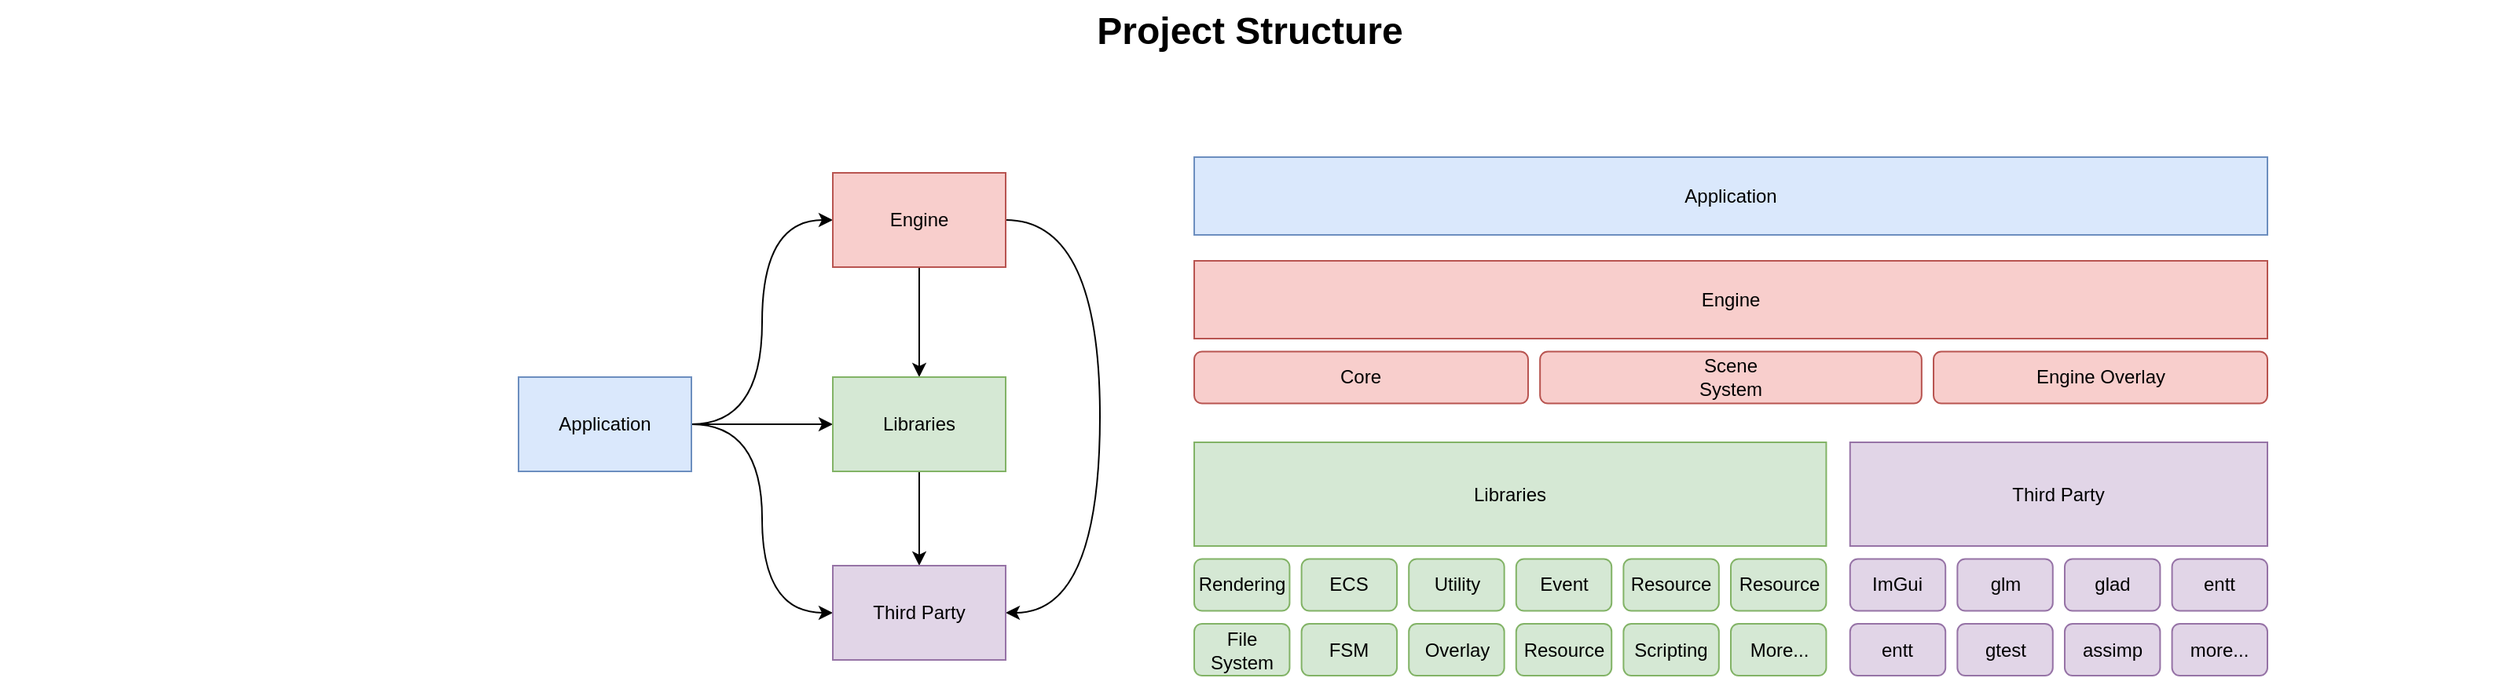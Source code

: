 <mxfile version="24.6.4" type="device">
  <diagram name="Page-1" id="74b105a0-9070-1c63-61bc-23e55f88626e">
    <mxGraphModel dx="2074" dy="1098" grid="1" gridSize="10" guides="1" tooltips="1" connect="1" arrows="1" fold="1" page="1" pageScale="1.5" pageWidth="1169" pageHeight="826" background="none" math="0" shadow="0">
      <root>
        <mxCell id="0" style=";html=1;" />
        <mxCell id="1" style=";html=1;" parent="0" />
        <mxCell id="10b056a9c633e61c-30" value="Project Structure" style="text;strokeColor=none;fillColor=none;html=1;fontSize=24;fontStyle=1;verticalAlign=middle;align=center;" parent="1" vertex="1">
          <mxGeometry x="80" y="40" width="1590" height="40" as="geometry" />
        </mxCell>
        <mxCell id="GYM799d0MkWp4n8T0PLx-40" style="edgeStyle=orthogonalEdgeStyle;rounded=0;orthogonalLoop=1;jettySize=auto;html=1;entryX=0;entryY=0.5;entryDx=0;entryDy=0;curved=1;" edge="1" parent="1" source="GYM799d0MkWp4n8T0PLx-36" target="GYM799d0MkWp4n8T0PLx-37">
          <mxGeometry relative="1" as="geometry" />
        </mxCell>
        <mxCell id="GYM799d0MkWp4n8T0PLx-41" style="edgeStyle=orthogonalEdgeStyle;rounded=0;orthogonalLoop=1;jettySize=auto;html=1;curved=1;" edge="1" parent="1" source="GYM799d0MkWp4n8T0PLx-36" target="GYM799d0MkWp4n8T0PLx-38">
          <mxGeometry relative="1" as="geometry" />
        </mxCell>
        <mxCell id="GYM799d0MkWp4n8T0PLx-42" style="edgeStyle=orthogonalEdgeStyle;rounded=0;orthogonalLoop=1;jettySize=auto;html=1;entryX=0;entryY=0.5;entryDx=0;entryDy=0;curved=1;" edge="1" parent="1" source="GYM799d0MkWp4n8T0PLx-36" target="GYM799d0MkWp4n8T0PLx-39">
          <mxGeometry relative="1" as="geometry" />
        </mxCell>
        <mxCell id="GYM799d0MkWp4n8T0PLx-36" value="Application" style="whiteSpace=wrap;html=1;fillColor=#dae8fc;strokeColor=#6c8ebf;" vertex="1" parent="1">
          <mxGeometry x="410" y="280" width="110" height="60" as="geometry" />
        </mxCell>
        <mxCell id="GYM799d0MkWp4n8T0PLx-44" style="edgeStyle=orthogonalEdgeStyle;rounded=0;orthogonalLoop=1;jettySize=auto;html=1;" edge="1" parent="1" source="GYM799d0MkWp4n8T0PLx-37" target="GYM799d0MkWp4n8T0PLx-38">
          <mxGeometry relative="1" as="geometry" />
        </mxCell>
        <mxCell id="GYM799d0MkWp4n8T0PLx-45" style="edgeStyle=orthogonalEdgeStyle;rounded=0;orthogonalLoop=1;jettySize=auto;html=1;entryX=1;entryY=0.5;entryDx=0;entryDy=0;curved=1;exitX=1;exitY=0.5;exitDx=0;exitDy=0;" edge="1" parent="1" source="GYM799d0MkWp4n8T0PLx-37" target="GYM799d0MkWp4n8T0PLx-39">
          <mxGeometry relative="1" as="geometry">
            <Array as="points">
              <mxPoint x="780" y="180" />
              <mxPoint x="780" y="430" />
            </Array>
          </mxGeometry>
        </mxCell>
        <mxCell id="GYM799d0MkWp4n8T0PLx-37" value="Engine" style="whiteSpace=wrap;html=1;fillColor=#f8cecc;strokeColor=#b85450;" vertex="1" parent="1">
          <mxGeometry x="610" y="150" width="110" height="60" as="geometry" />
        </mxCell>
        <mxCell id="GYM799d0MkWp4n8T0PLx-43" style="edgeStyle=orthogonalEdgeStyle;rounded=0;orthogonalLoop=1;jettySize=auto;html=1;entryX=0.5;entryY=0;entryDx=0;entryDy=0;" edge="1" parent="1" source="GYM799d0MkWp4n8T0PLx-38" target="GYM799d0MkWp4n8T0PLx-39">
          <mxGeometry relative="1" as="geometry" />
        </mxCell>
        <mxCell id="GYM799d0MkWp4n8T0PLx-38" value="Libraries" style="whiteSpace=wrap;html=1;fillColor=#d5e8d4;strokeColor=#82b366;" vertex="1" parent="1">
          <mxGeometry x="610" y="280" width="110" height="60" as="geometry" />
        </mxCell>
        <mxCell id="GYM799d0MkWp4n8T0PLx-39" value="Third Party" style="whiteSpace=wrap;html=1;fillColor=#e1d5e7;strokeColor=#9673a6;" vertex="1" parent="1">
          <mxGeometry x="610" y="400" width="110" height="60" as="geometry" />
        </mxCell>
        <mxCell id="GYM799d0MkWp4n8T0PLx-47" value="" style="group" vertex="1" connectable="0" parent="1">
          <mxGeometry x="840" y="140" width="683" height="330" as="geometry" />
        </mxCell>
        <mxCell id="GYM799d0MkWp4n8T0PLx-5" value="Libraries" style="whiteSpace=wrap;html=1;fillColor=#d5e8d4;strokeColor=#82b366;" vertex="1" parent="GYM799d0MkWp4n8T0PLx-47">
          <mxGeometry y="181.5" width="402.211" height="66" as="geometry" />
        </mxCell>
        <mxCell id="GYM799d0MkWp4n8T0PLx-6" value="Engine" style="whiteSpace=wrap;html=1;fillColor=#f8cecc;strokeColor=#b85450;" vertex="1" parent="GYM799d0MkWp4n8T0PLx-47">
          <mxGeometry y="66" width="683" height="49.5" as="geometry" />
        </mxCell>
        <mxCell id="GYM799d0MkWp4n8T0PLx-9" value="Rendering" style="rounded=1;whiteSpace=wrap;html=1;fillColor=#d5e8d4;strokeColor=#82b366;" vertex="1" parent="GYM799d0MkWp4n8T0PLx-47">
          <mxGeometry y="255.75" width="60.711" height="33" as="geometry" />
        </mxCell>
        <mxCell id="GYM799d0MkWp4n8T0PLx-10" value="ECS" style="rounded=1;whiteSpace=wrap;html=1;fillColor=#d5e8d4;strokeColor=#82b366;" vertex="1" parent="GYM799d0MkWp4n8T0PLx-47">
          <mxGeometry x="68.3" y="255.75" width="60.711" height="33" as="geometry" />
        </mxCell>
        <mxCell id="GYM799d0MkWp4n8T0PLx-11" value="Utility" style="rounded=1;whiteSpace=wrap;html=1;fillColor=#d5e8d4;strokeColor=#82b366;" vertex="1" parent="GYM799d0MkWp4n8T0PLx-47">
          <mxGeometry x="136.6" y="255.75" width="60.711" height="33" as="geometry" />
        </mxCell>
        <mxCell id="GYM799d0MkWp4n8T0PLx-12" value="Event" style="rounded=1;whiteSpace=wrap;html=1;fillColor=#d5e8d4;strokeColor=#82b366;" vertex="1" parent="GYM799d0MkWp4n8T0PLx-47">
          <mxGeometry x="204.9" y="255.75" width="60.711" height="33" as="geometry" />
        </mxCell>
        <mxCell id="GYM799d0MkWp4n8T0PLx-13" value="File System" style="rounded=1;whiteSpace=wrap;html=1;fillColor=#d5e8d4;strokeColor=#82b366;" vertex="1" parent="GYM799d0MkWp4n8T0PLx-47">
          <mxGeometry y="297" width="60.711" height="33" as="geometry" />
        </mxCell>
        <mxCell id="GYM799d0MkWp4n8T0PLx-14" value="FSM" style="rounded=1;whiteSpace=wrap;html=1;fillColor=#d5e8d4;strokeColor=#82b366;" vertex="1" parent="GYM799d0MkWp4n8T0PLx-47">
          <mxGeometry x="68.3" y="297" width="60.711" height="33" as="geometry" />
        </mxCell>
        <mxCell id="GYM799d0MkWp4n8T0PLx-15" value="Overlay" style="rounded=1;whiteSpace=wrap;html=1;fillColor=#d5e8d4;strokeColor=#82b366;" vertex="1" parent="GYM799d0MkWp4n8T0PLx-47">
          <mxGeometry x="136.6" y="297" width="60.711" height="33" as="geometry" />
        </mxCell>
        <mxCell id="GYM799d0MkWp4n8T0PLx-16" value="Resource" style="rounded=1;whiteSpace=wrap;html=1;fillColor=#d5e8d4;strokeColor=#82b366;" vertex="1" parent="GYM799d0MkWp4n8T0PLx-47">
          <mxGeometry x="204.9" y="297" width="60.711" height="33" as="geometry" />
        </mxCell>
        <mxCell id="GYM799d0MkWp4n8T0PLx-17" value="Resource" style="rounded=1;whiteSpace=wrap;html=1;fillColor=#d5e8d4;strokeColor=#82b366;" vertex="1" parent="GYM799d0MkWp4n8T0PLx-47">
          <mxGeometry x="273.2" y="255.75" width="60.711" height="33" as="geometry" />
        </mxCell>
        <mxCell id="GYM799d0MkWp4n8T0PLx-18" value="Resource" style="rounded=1;whiteSpace=wrap;html=1;fillColor=#d5e8d4;strokeColor=#82b366;" vertex="1" parent="GYM799d0MkWp4n8T0PLx-47">
          <mxGeometry x="341.5" y="255.75" width="60.711" height="33" as="geometry" />
        </mxCell>
        <mxCell id="GYM799d0MkWp4n8T0PLx-19" value="Scripting" style="rounded=1;whiteSpace=wrap;html=1;fillColor=#d5e8d4;strokeColor=#82b366;" vertex="1" parent="GYM799d0MkWp4n8T0PLx-47">
          <mxGeometry x="273.2" y="297" width="60.711" height="33" as="geometry" />
        </mxCell>
        <mxCell id="GYM799d0MkWp4n8T0PLx-20" value="More..." style="rounded=1;whiteSpace=wrap;html=1;fillColor=#d5e8d4;strokeColor=#82b366;" vertex="1" parent="GYM799d0MkWp4n8T0PLx-47">
          <mxGeometry x="341.5" y="297" width="60.711" height="33" as="geometry" />
        </mxCell>
        <mxCell id="GYM799d0MkWp4n8T0PLx-21" value="Core" style="rounded=1;whiteSpace=wrap;html=1;fillColor=#f8cecc;strokeColor=#b85450;" vertex="1" parent="GYM799d0MkWp4n8T0PLx-47">
          <mxGeometry y="123.75" width="212.489" height="33" as="geometry" />
        </mxCell>
        <mxCell id="GYM799d0MkWp4n8T0PLx-22" value="Scene&lt;div&gt;System&lt;/div&gt;" style="rounded=1;whiteSpace=wrap;html=1;fillColor=#f8cecc;strokeColor=#b85450;" vertex="1" parent="GYM799d0MkWp4n8T0PLx-47">
          <mxGeometry x="220.078" y="123.75" width="242.844" height="33" as="geometry" />
        </mxCell>
        <mxCell id="GYM799d0MkWp4n8T0PLx-23" value="Engine Overlay" style="rounded=1;whiteSpace=wrap;html=1;fillColor=#f8cecc;strokeColor=#b85450;" vertex="1" parent="GYM799d0MkWp4n8T0PLx-47">
          <mxGeometry x="470.511" y="123.75" width="212.489" height="33" as="geometry" />
        </mxCell>
        <mxCell id="GYM799d0MkWp4n8T0PLx-26" value="Application" style="whiteSpace=wrap;html=1;fillColor=#dae8fc;strokeColor=#6c8ebf;" vertex="1" parent="GYM799d0MkWp4n8T0PLx-47">
          <mxGeometry width="683" height="49.5" as="geometry" />
        </mxCell>
        <mxCell id="GYM799d0MkWp4n8T0PLx-27" value="Third Party" style="whiteSpace=wrap;html=1;fillColor=#e1d5e7;strokeColor=#9673a6;" vertex="1" parent="GYM799d0MkWp4n8T0PLx-47">
          <mxGeometry x="417.389" y="181.5" width="265.611" height="66" as="geometry" />
        </mxCell>
        <mxCell id="GYM799d0MkWp4n8T0PLx-28" value="ImGui" style="rounded=1;whiteSpace=wrap;html=1;fillColor=#e1d5e7;strokeColor=#9673a6;" vertex="1" parent="GYM799d0MkWp4n8T0PLx-47">
          <mxGeometry x="417.389" y="255.75" width="60.711" height="33" as="geometry" />
        </mxCell>
        <mxCell id="GYM799d0MkWp4n8T0PLx-29" value="glm" style="rounded=1;whiteSpace=wrap;html=1;fillColor=#e1d5e7;strokeColor=#9673a6;" vertex="1" parent="GYM799d0MkWp4n8T0PLx-47">
          <mxGeometry x="485.689" y="255.75" width="60.711" height="33" as="geometry" />
        </mxCell>
        <mxCell id="GYM799d0MkWp4n8T0PLx-30" value="glad" style="rounded=1;whiteSpace=wrap;html=1;fillColor=#e1d5e7;strokeColor=#9673a6;" vertex="1" parent="GYM799d0MkWp4n8T0PLx-47">
          <mxGeometry x="553.989" y="255.75" width="60.711" height="33" as="geometry" />
        </mxCell>
        <mxCell id="GYM799d0MkWp4n8T0PLx-31" value="entt" style="rounded=1;whiteSpace=wrap;html=1;fillColor=#e1d5e7;strokeColor=#9673a6;" vertex="1" parent="GYM799d0MkWp4n8T0PLx-47">
          <mxGeometry x="622.289" y="255.75" width="60.711" height="33" as="geometry" />
        </mxCell>
        <mxCell id="GYM799d0MkWp4n8T0PLx-32" value="entt" style="rounded=1;whiteSpace=wrap;html=1;fillColor=#e1d5e7;strokeColor=#9673a6;" vertex="1" parent="GYM799d0MkWp4n8T0PLx-47">
          <mxGeometry x="417.389" y="297" width="60.711" height="33" as="geometry" />
        </mxCell>
        <mxCell id="GYM799d0MkWp4n8T0PLx-33" value="gtest" style="rounded=1;whiteSpace=wrap;html=1;fillColor=#e1d5e7;strokeColor=#9673a6;" vertex="1" parent="GYM799d0MkWp4n8T0PLx-47">
          <mxGeometry x="485.689" y="297" width="60.711" height="33" as="geometry" />
        </mxCell>
        <mxCell id="GYM799d0MkWp4n8T0PLx-34" value="assimp" style="rounded=1;whiteSpace=wrap;html=1;fillColor=#e1d5e7;strokeColor=#9673a6;" vertex="1" parent="GYM799d0MkWp4n8T0PLx-47">
          <mxGeometry x="553.989" y="297" width="60.711" height="33" as="geometry" />
        </mxCell>
        <mxCell id="GYM799d0MkWp4n8T0PLx-35" value="more..." style="rounded=1;whiteSpace=wrap;html=1;fillColor=#e1d5e7;strokeColor=#9673a6;" vertex="1" parent="GYM799d0MkWp4n8T0PLx-47">
          <mxGeometry x="622.289" y="297" width="60.711" height="33" as="geometry" />
        </mxCell>
      </root>
    </mxGraphModel>
  </diagram>
</mxfile>
